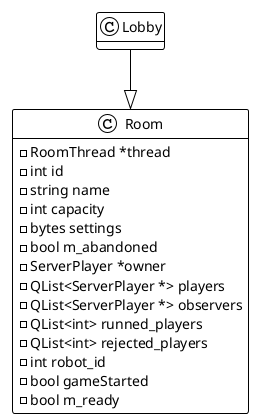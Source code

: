 @startuml

!theme plain
hide empty methods
class Room {
  -RoomThread *thread
  -int id
  -string name
  -int capacity
  -bytes settings
  -bool m_abandoned
  -ServerPlayer *owner
  -QList<ServerPlayer *> players
  -QList<ServerPlayer *> observers
  -QList<int> runned_players
  -QList<int> rejected_players
  -int robot_id
  -bool gameStarted
  -bool m_ready

}

class Lobby {
}

Lobby --|> Room
@enduml
